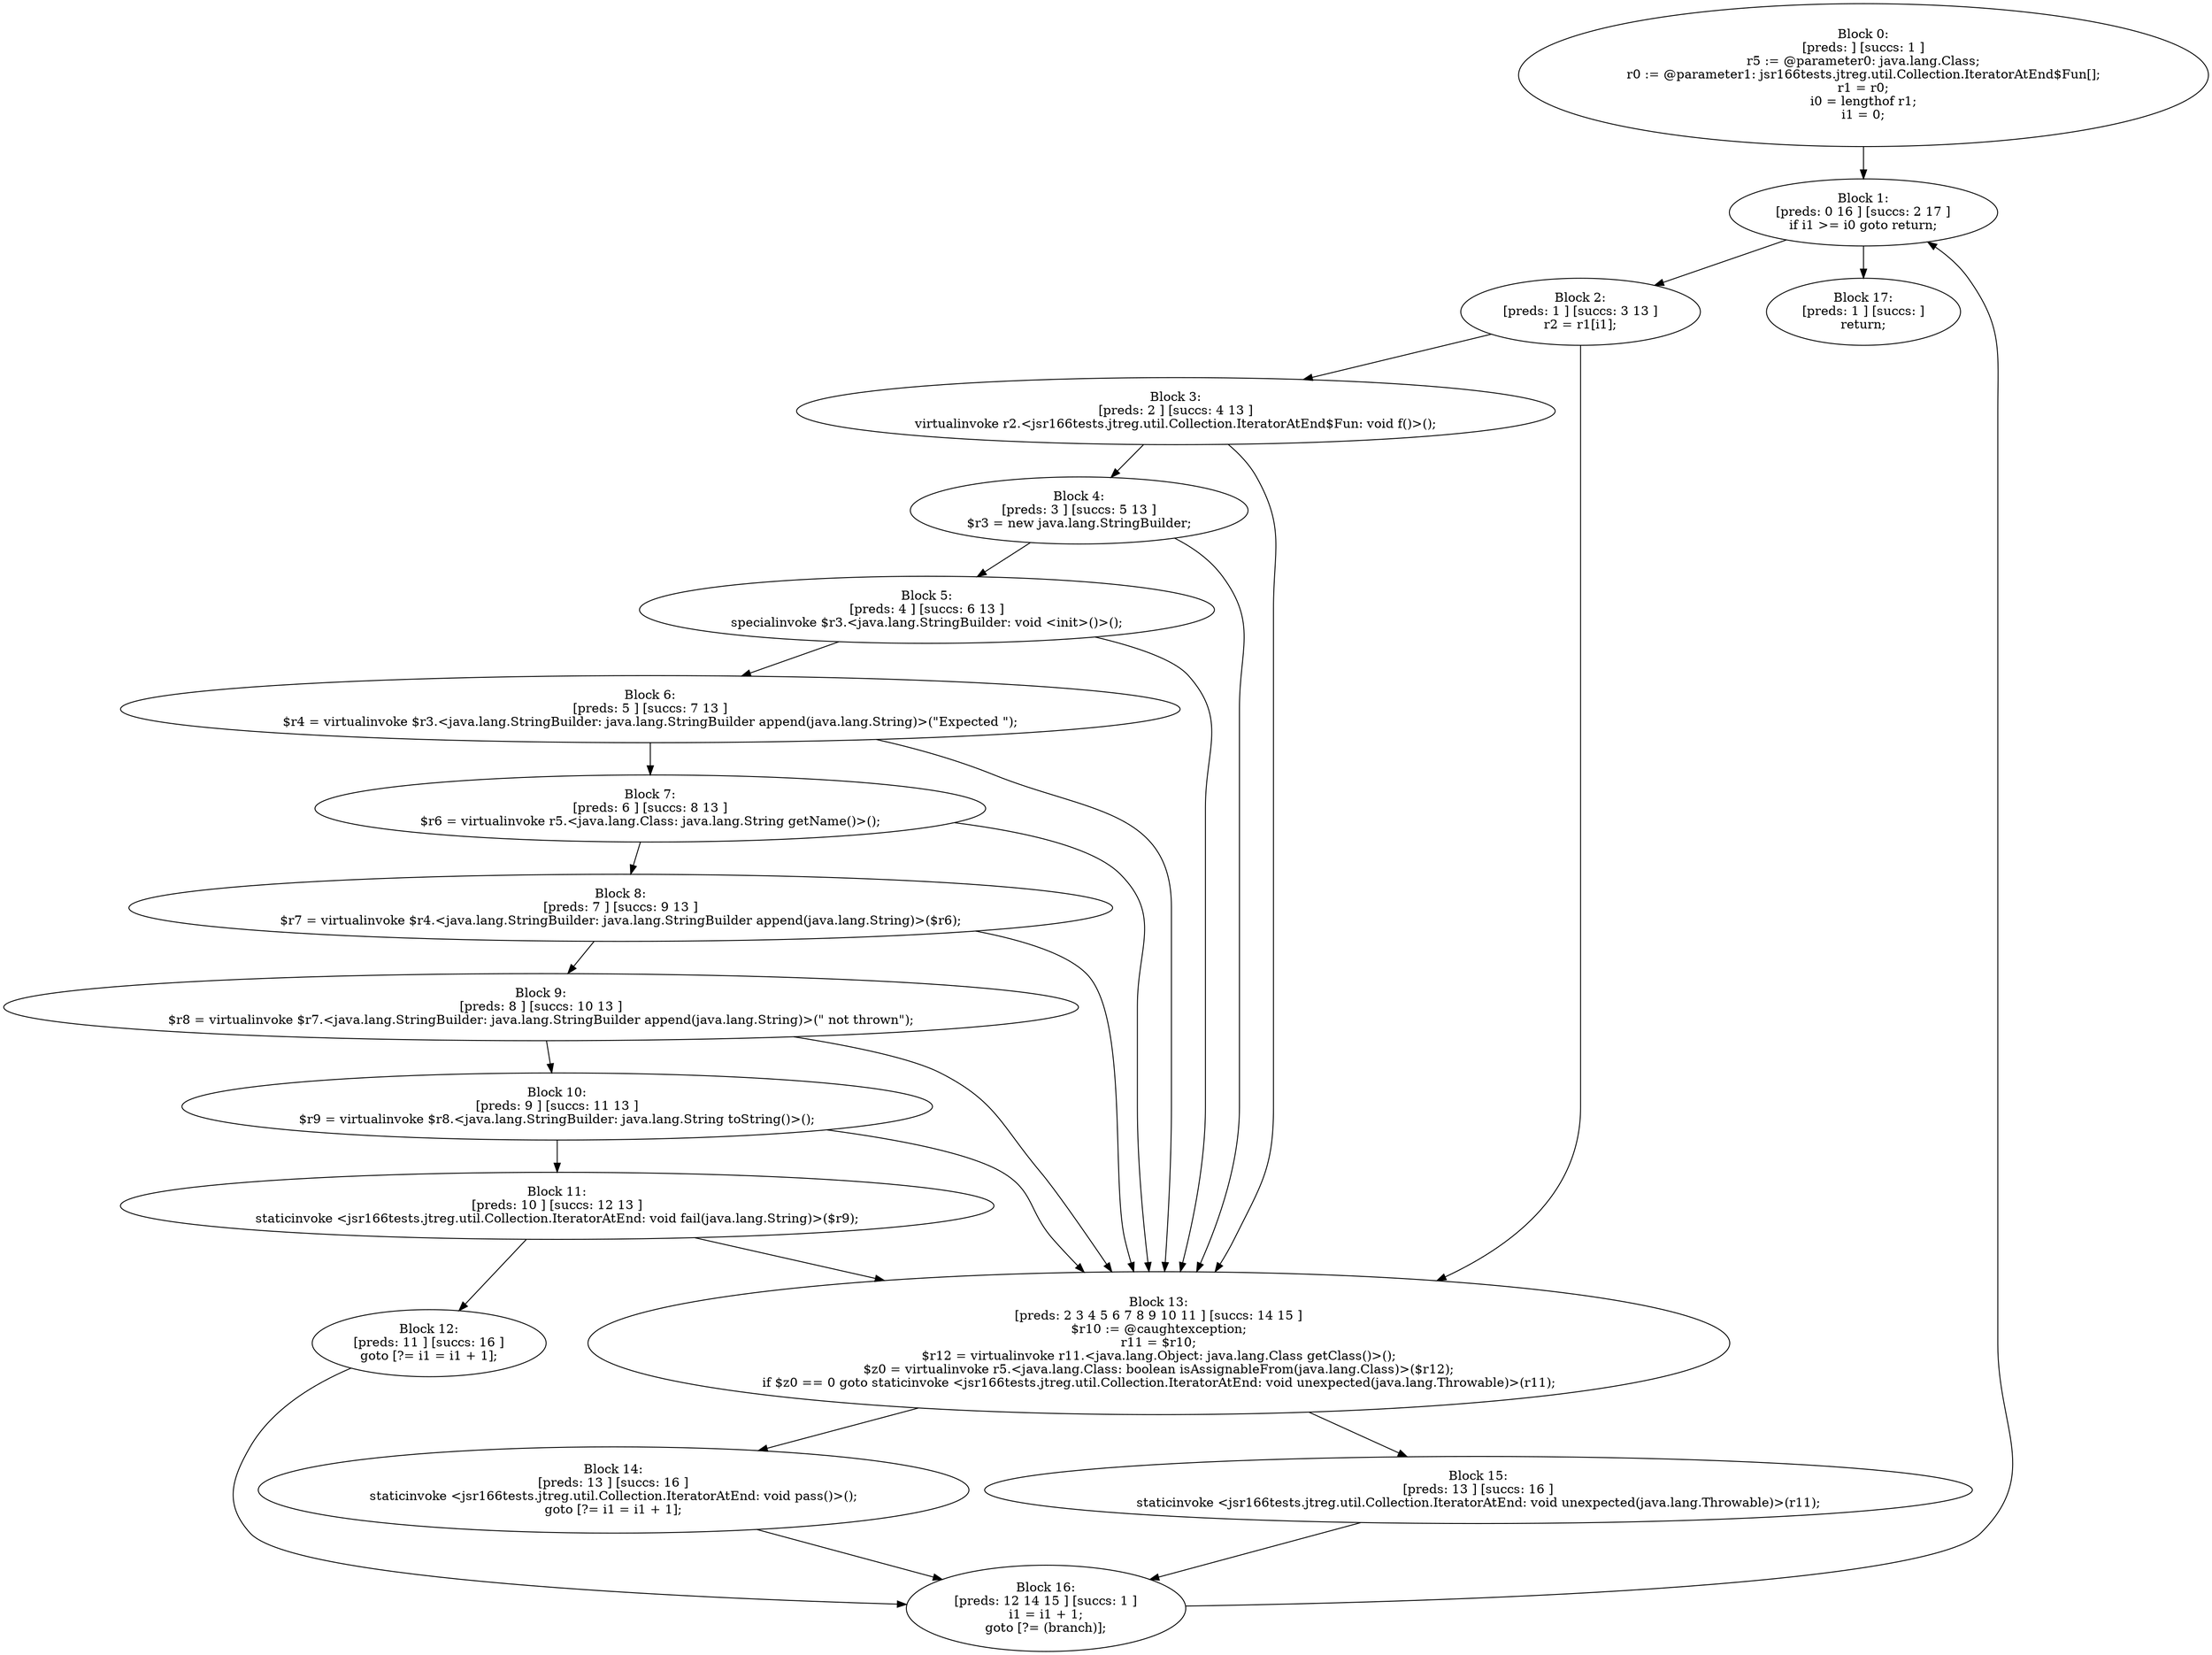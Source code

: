 digraph "unitGraph" {
    "Block 0:
[preds: ] [succs: 1 ]
r5 := @parameter0: java.lang.Class;
r0 := @parameter1: jsr166tests.jtreg.util.Collection.IteratorAtEnd$Fun[];
r1 = r0;
i0 = lengthof r1;
i1 = 0;
"
    "Block 1:
[preds: 0 16 ] [succs: 2 17 ]
if i1 >= i0 goto return;
"
    "Block 2:
[preds: 1 ] [succs: 3 13 ]
r2 = r1[i1];
"
    "Block 3:
[preds: 2 ] [succs: 4 13 ]
virtualinvoke r2.<jsr166tests.jtreg.util.Collection.IteratorAtEnd$Fun: void f()>();
"
    "Block 4:
[preds: 3 ] [succs: 5 13 ]
$r3 = new java.lang.StringBuilder;
"
    "Block 5:
[preds: 4 ] [succs: 6 13 ]
specialinvoke $r3.<java.lang.StringBuilder: void <init>()>();
"
    "Block 6:
[preds: 5 ] [succs: 7 13 ]
$r4 = virtualinvoke $r3.<java.lang.StringBuilder: java.lang.StringBuilder append(java.lang.String)>(\"Expected \");
"
    "Block 7:
[preds: 6 ] [succs: 8 13 ]
$r6 = virtualinvoke r5.<java.lang.Class: java.lang.String getName()>();
"
    "Block 8:
[preds: 7 ] [succs: 9 13 ]
$r7 = virtualinvoke $r4.<java.lang.StringBuilder: java.lang.StringBuilder append(java.lang.String)>($r6);
"
    "Block 9:
[preds: 8 ] [succs: 10 13 ]
$r8 = virtualinvoke $r7.<java.lang.StringBuilder: java.lang.StringBuilder append(java.lang.String)>(\" not thrown\");
"
    "Block 10:
[preds: 9 ] [succs: 11 13 ]
$r9 = virtualinvoke $r8.<java.lang.StringBuilder: java.lang.String toString()>();
"
    "Block 11:
[preds: 10 ] [succs: 12 13 ]
staticinvoke <jsr166tests.jtreg.util.Collection.IteratorAtEnd: void fail(java.lang.String)>($r9);
"
    "Block 12:
[preds: 11 ] [succs: 16 ]
goto [?= i1 = i1 + 1];
"
    "Block 13:
[preds: 2 3 4 5 6 7 8 9 10 11 ] [succs: 14 15 ]
$r10 := @caughtexception;
r11 = $r10;
$r12 = virtualinvoke r11.<java.lang.Object: java.lang.Class getClass()>();
$z0 = virtualinvoke r5.<java.lang.Class: boolean isAssignableFrom(java.lang.Class)>($r12);
if $z0 == 0 goto staticinvoke <jsr166tests.jtreg.util.Collection.IteratorAtEnd: void unexpected(java.lang.Throwable)>(r11);
"
    "Block 14:
[preds: 13 ] [succs: 16 ]
staticinvoke <jsr166tests.jtreg.util.Collection.IteratorAtEnd: void pass()>();
goto [?= i1 = i1 + 1];
"
    "Block 15:
[preds: 13 ] [succs: 16 ]
staticinvoke <jsr166tests.jtreg.util.Collection.IteratorAtEnd: void unexpected(java.lang.Throwable)>(r11);
"
    "Block 16:
[preds: 12 14 15 ] [succs: 1 ]
i1 = i1 + 1;
goto [?= (branch)];
"
    "Block 17:
[preds: 1 ] [succs: ]
return;
"
    "Block 0:
[preds: ] [succs: 1 ]
r5 := @parameter0: java.lang.Class;
r0 := @parameter1: jsr166tests.jtreg.util.Collection.IteratorAtEnd$Fun[];
r1 = r0;
i0 = lengthof r1;
i1 = 0;
"->"Block 1:
[preds: 0 16 ] [succs: 2 17 ]
if i1 >= i0 goto return;
";
    "Block 1:
[preds: 0 16 ] [succs: 2 17 ]
if i1 >= i0 goto return;
"->"Block 2:
[preds: 1 ] [succs: 3 13 ]
r2 = r1[i1];
";
    "Block 1:
[preds: 0 16 ] [succs: 2 17 ]
if i1 >= i0 goto return;
"->"Block 17:
[preds: 1 ] [succs: ]
return;
";
    "Block 2:
[preds: 1 ] [succs: 3 13 ]
r2 = r1[i1];
"->"Block 3:
[preds: 2 ] [succs: 4 13 ]
virtualinvoke r2.<jsr166tests.jtreg.util.Collection.IteratorAtEnd$Fun: void f()>();
";
    "Block 2:
[preds: 1 ] [succs: 3 13 ]
r2 = r1[i1];
"->"Block 13:
[preds: 2 3 4 5 6 7 8 9 10 11 ] [succs: 14 15 ]
$r10 := @caughtexception;
r11 = $r10;
$r12 = virtualinvoke r11.<java.lang.Object: java.lang.Class getClass()>();
$z0 = virtualinvoke r5.<java.lang.Class: boolean isAssignableFrom(java.lang.Class)>($r12);
if $z0 == 0 goto staticinvoke <jsr166tests.jtreg.util.Collection.IteratorAtEnd: void unexpected(java.lang.Throwable)>(r11);
";
    "Block 3:
[preds: 2 ] [succs: 4 13 ]
virtualinvoke r2.<jsr166tests.jtreg.util.Collection.IteratorAtEnd$Fun: void f()>();
"->"Block 4:
[preds: 3 ] [succs: 5 13 ]
$r3 = new java.lang.StringBuilder;
";
    "Block 3:
[preds: 2 ] [succs: 4 13 ]
virtualinvoke r2.<jsr166tests.jtreg.util.Collection.IteratorAtEnd$Fun: void f()>();
"->"Block 13:
[preds: 2 3 4 5 6 7 8 9 10 11 ] [succs: 14 15 ]
$r10 := @caughtexception;
r11 = $r10;
$r12 = virtualinvoke r11.<java.lang.Object: java.lang.Class getClass()>();
$z0 = virtualinvoke r5.<java.lang.Class: boolean isAssignableFrom(java.lang.Class)>($r12);
if $z0 == 0 goto staticinvoke <jsr166tests.jtreg.util.Collection.IteratorAtEnd: void unexpected(java.lang.Throwable)>(r11);
";
    "Block 4:
[preds: 3 ] [succs: 5 13 ]
$r3 = new java.lang.StringBuilder;
"->"Block 5:
[preds: 4 ] [succs: 6 13 ]
specialinvoke $r3.<java.lang.StringBuilder: void <init>()>();
";
    "Block 4:
[preds: 3 ] [succs: 5 13 ]
$r3 = new java.lang.StringBuilder;
"->"Block 13:
[preds: 2 3 4 5 6 7 8 9 10 11 ] [succs: 14 15 ]
$r10 := @caughtexception;
r11 = $r10;
$r12 = virtualinvoke r11.<java.lang.Object: java.lang.Class getClass()>();
$z0 = virtualinvoke r5.<java.lang.Class: boolean isAssignableFrom(java.lang.Class)>($r12);
if $z0 == 0 goto staticinvoke <jsr166tests.jtreg.util.Collection.IteratorAtEnd: void unexpected(java.lang.Throwable)>(r11);
";
    "Block 5:
[preds: 4 ] [succs: 6 13 ]
specialinvoke $r3.<java.lang.StringBuilder: void <init>()>();
"->"Block 6:
[preds: 5 ] [succs: 7 13 ]
$r4 = virtualinvoke $r3.<java.lang.StringBuilder: java.lang.StringBuilder append(java.lang.String)>(\"Expected \");
";
    "Block 5:
[preds: 4 ] [succs: 6 13 ]
specialinvoke $r3.<java.lang.StringBuilder: void <init>()>();
"->"Block 13:
[preds: 2 3 4 5 6 7 8 9 10 11 ] [succs: 14 15 ]
$r10 := @caughtexception;
r11 = $r10;
$r12 = virtualinvoke r11.<java.lang.Object: java.lang.Class getClass()>();
$z0 = virtualinvoke r5.<java.lang.Class: boolean isAssignableFrom(java.lang.Class)>($r12);
if $z0 == 0 goto staticinvoke <jsr166tests.jtreg.util.Collection.IteratorAtEnd: void unexpected(java.lang.Throwable)>(r11);
";
    "Block 6:
[preds: 5 ] [succs: 7 13 ]
$r4 = virtualinvoke $r3.<java.lang.StringBuilder: java.lang.StringBuilder append(java.lang.String)>(\"Expected \");
"->"Block 7:
[preds: 6 ] [succs: 8 13 ]
$r6 = virtualinvoke r5.<java.lang.Class: java.lang.String getName()>();
";
    "Block 6:
[preds: 5 ] [succs: 7 13 ]
$r4 = virtualinvoke $r3.<java.lang.StringBuilder: java.lang.StringBuilder append(java.lang.String)>(\"Expected \");
"->"Block 13:
[preds: 2 3 4 5 6 7 8 9 10 11 ] [succs: 14 15 ]
$r10 := @caughtexception;
r11 = $r10;
$r12 = virtualinvoke r11.<java.lang.Object: java.lang.Class getClass()>();
$z0 = virtualinvoke r5.<java.lang.Class: boolean isAssignableFrom(java.lang.Class)>($r12);
if $z0 == 0 goto staticinvoke <jsr166tests.jtreg.util.Collection.IteratorAtEnd: void unexpected(java.lang.Throwable)>(r11);
";
    "Block 7:
[preds: 6 ] [succs: 8 13 ]
$r6 = virtualinvoke r5.<java.lang.Class: java.lang.String getName()>();
"->"Block 8:
[preds: 7 ] [succs: 9 13 ]
$r7 = virtualinvoke $r4.<java.lang.StringBuilder: java.lang.StringBuilder append(java.lang.String)>($r6);
";
    "Block 7:
[preds: 6 ] [succs: 8 13 ]
$r6 = virtualinvoke r5.<java.lang.Class: java.lang.String getName()>();
"->"Block 13:
[preds: 2 3 4 5 6 7 8 9 10 11 ] [succs: 14 15 ]
$r10 := @caughtexception;
r11 = $r10;
$r12 = virtualinvoke r11.<java.lang.Object: java.lang.Class getClass()>();
$z0 = virtualinvoke r5.<java.lang.Class: boolean isAssignableFrom(java.lang.Class)>($r12);
if $z0 == 0 goto staticinvoke <jsr166tests.jtreg.util.Collection.IteratorAtEnd: void unexpected(java.lang.Throwable)>(r11);
";
    "Block 8:
[preds: 7 ] [succs: 9 13 ]
$r7 = virtualinvoke $r4.<java.lang.StringBuilder: java.lang.StringBuilder append(java.lang.String)>($r6);
"->"Block 9:
[preds: 8 ] [succs: 10 13 ]
$r8 = virtualinvoke $r7.<java.lang.StringBuilder: java.lang.StringBuilder append(java.lang.String)>(\" not thrown\");
";
    "Block 8:
[preds: 7 ] [succs: 9 13 ]
$r7 = virtualinvoke $r4.<java.lang.StringBuilder: java.lang.StringBuilder append(java.lang.String)>($r6);
"->"Block 13:
[preds: 2 3 4 5 6 7 8 9 10 11 ] [succs: 14 15 ]
$r10 := @caughtexception;
r11 = $r10;
$r12 = virtualinvoke r11.<java.lang.Object: java.lang.Class getClass()>();
$z0 = virtualinvoke r5.<java.lang.Class: boolean isAssignableFrom(java.lang.Class)>($r12);
if $z0 == 0 goto staticinvoke <jsr166tests.jtreg.util.Collection.IteratorAtEnd: void unexpected(java.lang.Throwable)>(r11);
";
    "Block 9:
[preds: 8 ] [succs: 10 13 ]
$r8 = virtualinvoke $r7.<java.lang.StringBuilder: java.lang.StringBuilder append(java.lang.String)>(\" not thrown\");
"->"Block 10:
[preds: 9 ] [succs: 11 13 ]
$r9 = virtualinvoke $r8.<java.lang.StringBuilder: java.lang.String toString()>();
";
    "Block 9:
[preds: 8 ] [succs: 10 13 ]
$r8 = virtualinvoke $r7.<java.lang.StringBuilder: java.lang.StringBuilder append(java.lang.String)>(\" not thrown\");
"->"Block 13:
[preds: 2 3 4 5 6 7 8 9 10 11 ] [succs: 14 15 ]
$r10 := @caughtexception;
r11 = $r10;
$r12 = virtualinvoke r11.<java.lang.Object: java.lang.Class getClass()>();
$z0 = virtualinvoke r5.<java.lang.Class: boolean isAssignableFrom(java.lang.Class)>($r12);
if $z0 == 0 goto staticinvoke <jsr166tests.jtreg.util.Collection.IteratorAtEnd: void unexpected(java.lang.Throwable)>(r11);
";
    "Block 10:
[preds: 9 ] [succs: 11 13 ]
$r9 = virtualinvoke $r8.<java.lang.StringBuilder: java.lang.String toString()>();
"->"Block 11:
[preds: 10 ] [succs: 12 13 ]
staticinvoke <jsr166tests.jtreg.util.Collection.IteratorAtEnd: void fail(java.lang.String)>($r9);
";
    "Block 10:
[preds: 9 ] [succs: 11 13 ]
$r9 = virtualinvoke $r8.<java.lang.StringBuilder: java.lang.String toString()>();
"->"Block 13:
[preds: 2 3 4 5 6 7 8 9 10 11 ] [succs: 14 15 ]
$r10 := @caughtexception;
r11 = $r10;
$r12 = virtualinvoke r11.<java.lang.Object: java.lang.Class getClass()>();
$z0 = virtualinvoke r5.<java.lang.Class: boolean isAssignableFrom(java.lang.Class)>($r12);
if $z0 == 0 goto staticinvoke <jsr166tests.jtreg.util.Collection.IteratorAtEnd: void unexpected(java.lang.Throwable)>(r11);
";
    "Block 11:
[preds: 10 ] [succs: 12 13 ]
staticinvoke <jsr166tests.jtreg.util.Collection.IteratorAtEnd: void fail(java.lang.String)>($r9);
"->"Block 12:
[preds: 11 ] [succs: 16 ]
goto [?= i1 = i1 + 1];
";
    "Block 11:
[preds: 10 ] [succs: 12 13 ]
staticinvoke <jsr166tests.jtreg.util.Collection.IteratorAtEnd: void fail(java.lang.String)>($r9);
"->"Block 13:
[preds: 2 3 4 5 6 7 8 9 10 11 ] [succs: 14 15 ]
$r10 := @caughtexception;
r11 = $r10;
$r12 = virtualinvoke r11.<java.lang.Object: java.lang.Class getClass()>();
$z0 = virtualinvoke r5.<java.lang.Class: boolean isAssignableFrom(java.lang.Class)>($r12);
if $z0 == 0 goto staticinvoke <jsr166tests.jtreg.util.Collection.IteratorAtEnd: void unexpected(java.lang.Throwable)>(r11);
";
    "Block 12:
[preds: 11 ] [succs: 16 ]
goto [?= i1 = i1 + 1];
"->"Block 16:
[preds: 12 14 15 ] [succs: 1 ]
i1 = i1 + 1;
goto [?= (branch)];
";
    "Block 13:
[preds: 2 3 4 5 6 7 8 9 10 11 ] [succs: 14 15 ]
$r10 := @caughtexception;
r11 = $r10;
$r12 = virtualinvoke r11.<java.lang.Object: java.lang.Class getClass()>();
$z0 = virtualinvoke r5.<java.lang.Class: boolean isAssignableFrom(java.lang.Class)>($r12);
if $z0 == 0 goto staticinvoke <jsr166tests.jtreg.util.Collection.IteratorAtEnd: void unexpected(java.lang.Throwable)>(r11);
"->"Block 14:
[preds: 13 ] [succs: 16 ]
staticinvoke <jsr166tests.jtreg.util.Collection.IteratorAtEnd: void pass()>();
goto [?= i1 = i1 + 1];
";
    "Block 13:
[preds: 2 3 4 5 6 7 8 9 10 11 ] [succs: 14 15 ]
$r10 := @caughtexception;
r11 = $r10;
$r12 = virtualinvoke r11.<java.lang.Object: java.lang.Class getClass()>();
$z0 = virtualinvoke r5.<java.lang.Class: boolean isAssignableFrom(java.lang.Class)>($r12);
if $z0 == 0 goto staticinvoke <jsr166tests.jtreg.util.Collection.IteratorAtEnd: void unexpected(java.lang.Throwable)>(r11);
"->"Block 15:
[preds: 13 ] [succs: 16 ]
staticinvoke <jsr166tests.jtreg.util.Collection.IteratorAtEnd: void unexpected(java.lang.Throwable)>(r11);
";
    "Block 14:
[preds: 13 ] [succs: 16 ]
staticinvoke <jsr166tests.jtreg.util.Collection.IteratorAtEnd: void pass()>();
goto [?= i1 = i1 + 1];
"->"Block 16:
[preds: 12 14 15 ] [succs: 1 ]
i1 = i1 + 1;
goto [?= (branch)];
";
    "Block 15:
[preds: 13 ] [succs: 16 ]
staticinvoke <jsr166tests.jtreg.util.Collection.IteratorAtEnd: void unexpected(java.lang.Throwable)>(r11);
"->"Block 16:
[preds: 12 14 15 ] [succs: 1 ]
i1 = i1 + 1;
goto [?= (branch)];
";
    "Block 16:
[preds: 12 14 15 ] [succs: 1 ]
i1 = i1 + 1;
goto [?= (branch)];
"->"Block 1:
[preds: 0 16 ] [succs: 2 17 ]
if i1 >= i0 goto return;
";
}
